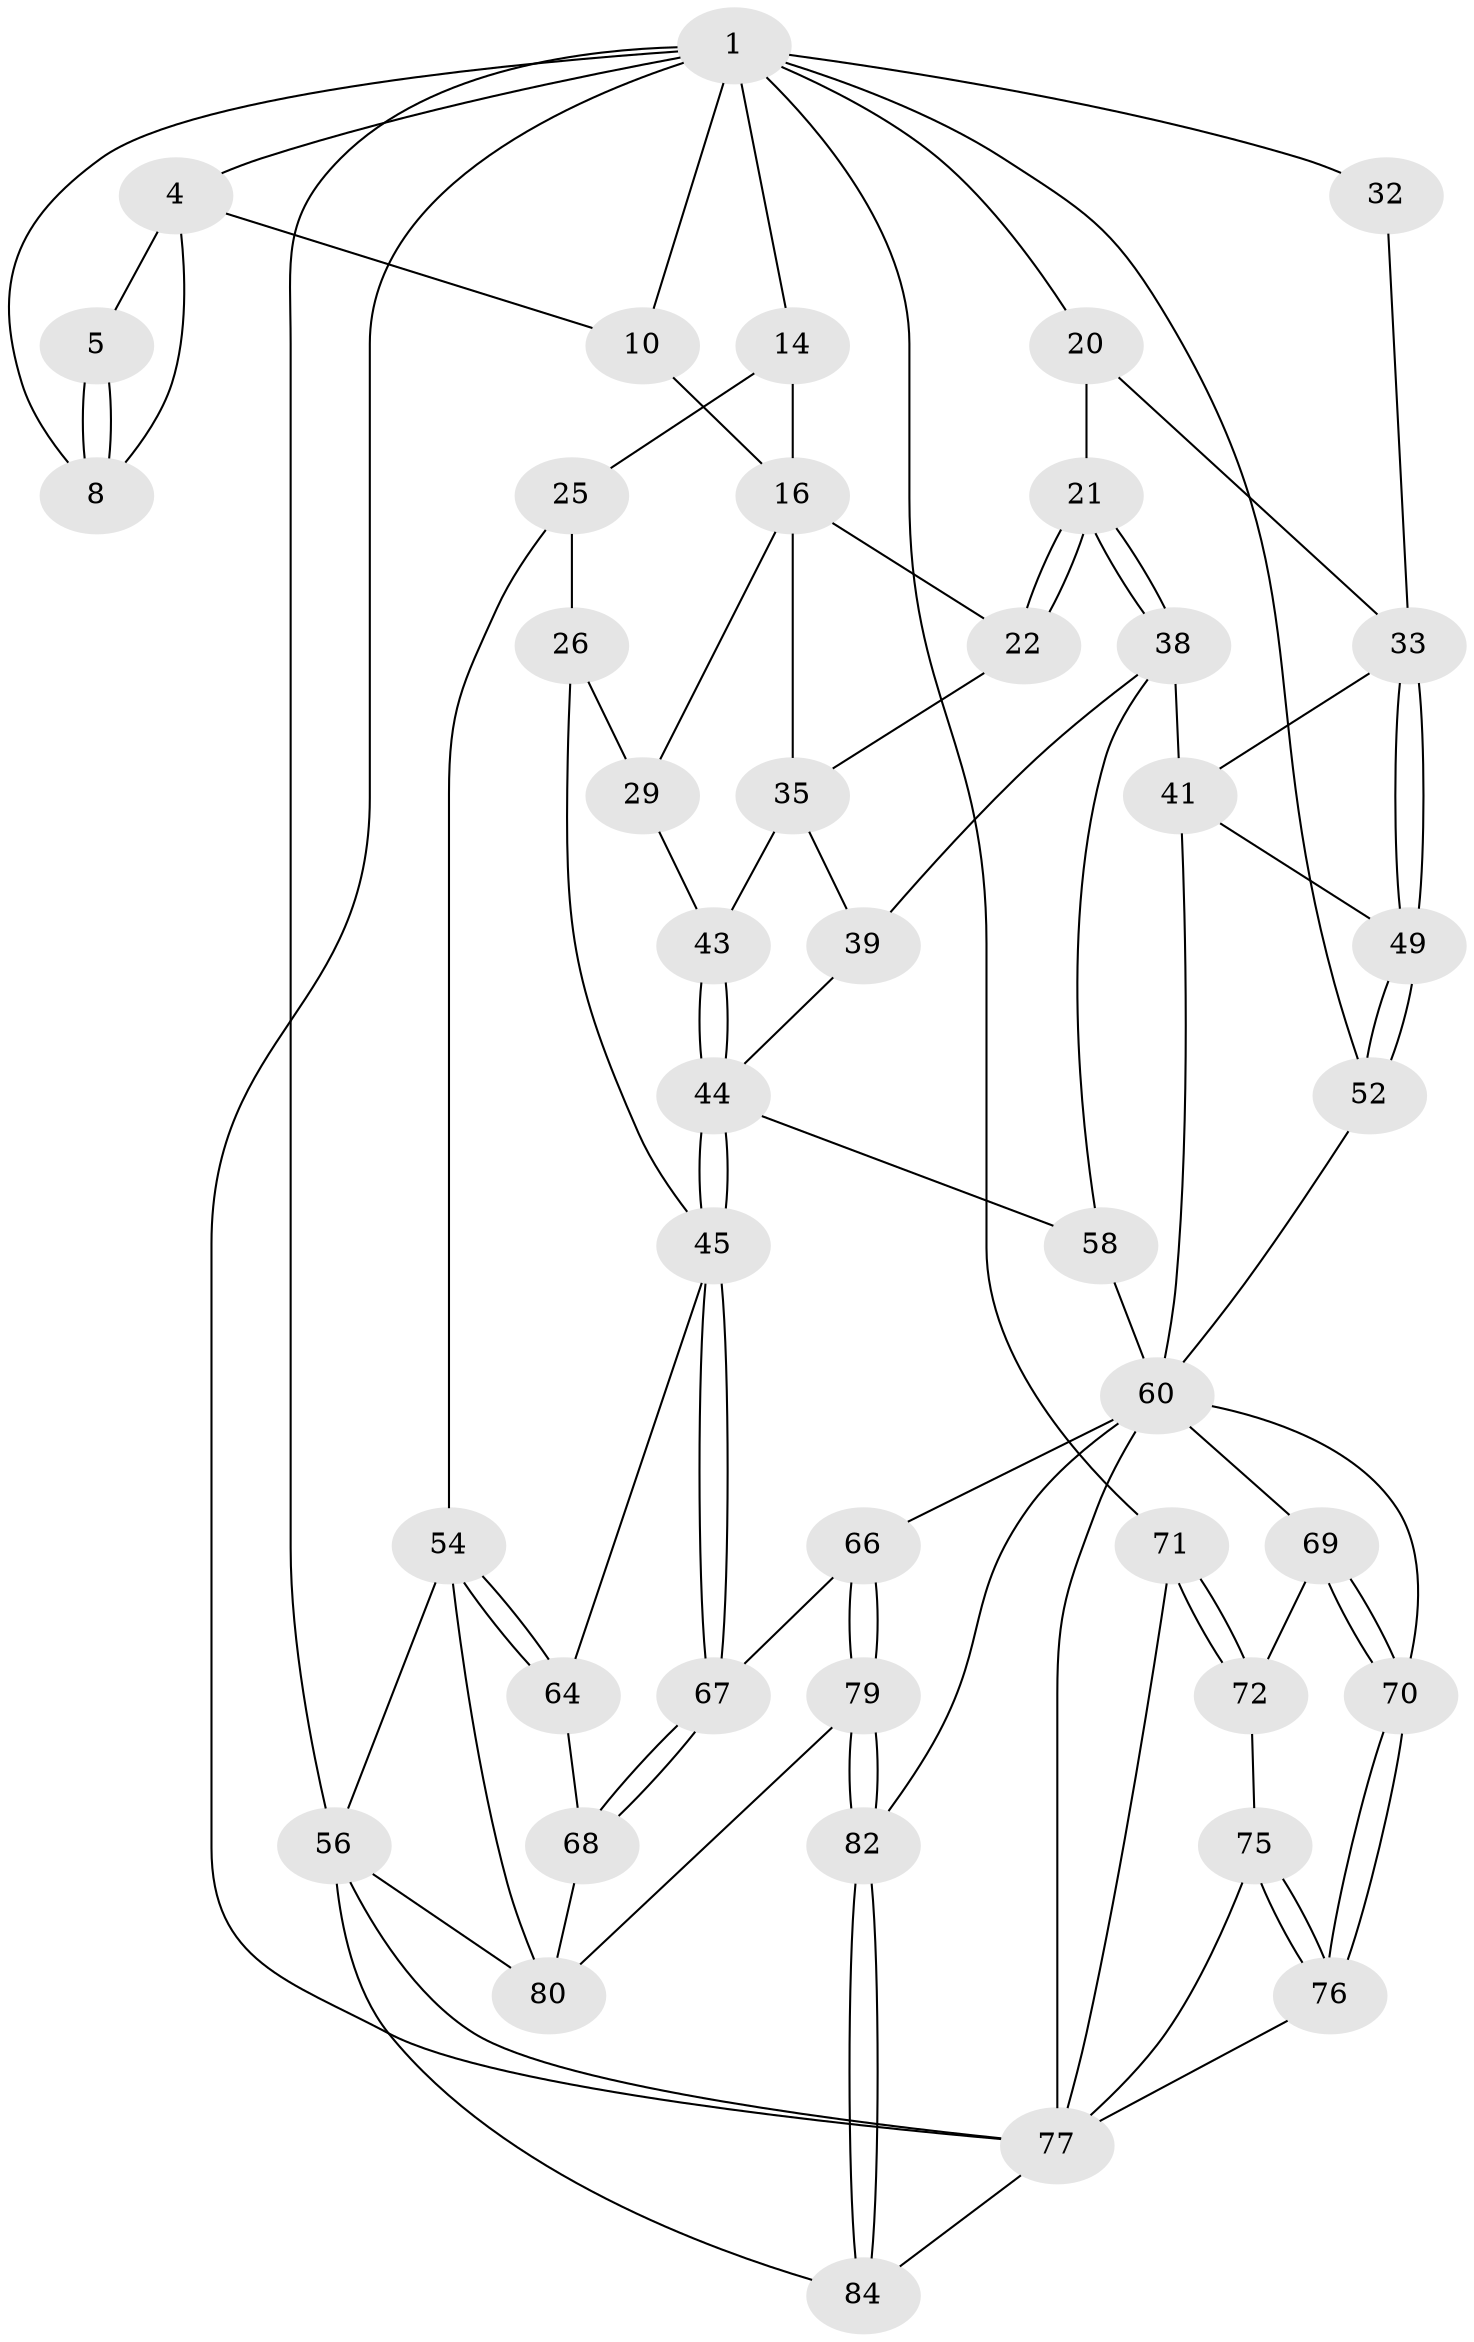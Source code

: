 // original degree distribution, {3: 0.034482758620689655, 6: 0.1724137931034483, 5: 0.6091954022988506, 4: 0.1839080459770115}
// Generated by graph-tools (version 1.1) at 2025/28/03/15/25 16:28:05]
// undirected, 43 vertices, 95 edges
graph export_dot {
graph [start="1"]
  node [color=gray90,style=filled];
  1 [pos="+0.7950842493469887+0",super="+6+2+37"];
  4 [pos="+0.6388580502959544+0",super="+9"];
  5 [pos="+0.7240162005597233+0"];
  8 [pos="+0.7415477173087642+0.06137027881909103"];
  10 [pos="+0.6762161988761809+0.11012287725263041",super="+13+11"];
  14 [pos="+0+0",super="+15"];
  16 [pos="+0.23153360096507355+0.14102837028369564",super="+27+17"];
  20 [pos="+0.5804209222822995+0.3036354259636576"];
  21 [pos="+0.5459081629364944+0.29244788106230746"];
  22 [pos="+0.481799491228415+0.24483008478485993",super="+23"];
  25 [pos="+0+0.10222879998567007",super="+48"];
  26 [pos="+0.09811817337042948+0.20719049880985582",super="+30"];
  29 [pos="+0.12775368534857404+0.3508706508059887"];
  32 [pos="+0.9347628264594655+0.23956700232571645"];
  33 [pos="+0.7684198356052389+0.4138824728348237",super="+34"];
  35 [pos="+0.24785351142984885+0.3316210658523157",super="+36"];
  38 [pos="+0.4474337825397379+0.43553618657164955",super="+42"];
  39 [pos="+0.3414818379340326+0.4612642492620499"];
  41 [pos="+0.5807001077252096+0.47238967444211205",super="+50"];
  43 [pos="+0.15185532130548116+0.3696800176183942"];
  44 [pos="+0.26901702548269557+0.5587418069723651",super="+53"];
  45 [pos="+0.17117545524458797+0.599615986435577",super="+46"];
  49 [pos="+0.7918084546978629+0.5381148760347019"];
  52 [pos="+0.8457675140278927+0.5957094420337208"];
  54 [pos="+0+0.7935412694854451",super="+55"];
  56 [pos="+0+1",super="+86"];
  58 [pos="+0.4428504613158061+0.6650846222427087"];
  60 [pos="+0.6301811961892476+0.644247028074054",super="+63+61"];
  64 [pos="+0.027998954427326982+0.7256584310827845"];
  66 [pos="+0.3602507563249517+0.781845397885724"];
  67 [pos="+0.3003556799345507+0.7898266911388225"];
  68 [pos="+0.22039217036828893+0.829122500509295"];
  69 [pos="+0.681344394473887+0.7422144402159618"];
  70 [pos="+0.5737823999480515+0.7721825359786676"];
  71 [pos="+1+0.8118097657411201"];
  72 [pos="+1+0.8156329652247224",super="+74+73"];
  75 [pos="+0.6572441675294214+0.9147778706408811"];
  76 [pos="+0.5845907235722984+0.8308860885037209"];
  77 [pos="+0.49937621174679714+0.8724947102437305",super="+83"];
  79 [pos="+0.3149298956278705+0.923889448781574"];
  80 [pos="+0.23250890602958219+0.9076182812633187",super="+81"];
  82 [pos="+0.42414561235094855+1"];
  84 [pos="+0.4474375005759478+1"];
  1 -- 32 [weight=2];
  1 -- 20;
  1 -- 8;
  1 -- 4;
  1 -- 56;
  1 -- 14;
  1 -- 10 [weight=2];
  1 -- 52;
  1 -- 71;
  1 -- 77;
  4 -- 5;
  4 -- 8;
  4 -- 10;
  5 -- 8;
  5 -- 8;
  10 -- 16;
  14 -- 25;
  14 -- 16;
  16 -- 35 [weight=2];
  16 -- 29;
  16 -- 22 [weight=2];
  20 -- 21;
  20 -- 33;
  21 -- 22;
  21 -- 22;
  21 -- 38;
  21 -- 38;
  22 -- 35;
  25 -- 26 [weight=2];
  25 -- 54;
  26 -- 29;
  26 -- 45;
  29 -- 43;
  32 -- 33;
  33 -- 49;
  33 -- 49;
  33 -- 41;
  35 -- 43;
  35 -- 39;
  38 -- 39;
  38 -- 41 [weight=2];
  38 -- 58;
  39 -- 44;
  41 -- 60;
  41 -- 49;
  43 -- 44;
  43 -- 44;
  44 -- 45;
  44 -- 45;
  44 -- 58;
  45 -- 67;
  45 -- 67;
  45 -- 64;
  49 -- 52;
  49 -- 52;
  52 -- 60;
  54 -- 64;
  54 -- 64;
  54 -- 56;
  54 -- 80;
  56 -- 77;
  56 -- 80;
  56 -- 84;
  58 -- 60;
  60 -- 69;
  60 -- 66;
  60 -- 82;
  60 -- 70;
  60 -- 77;
  64 -- 68;
  66 -- 67;
  66 -- 79;
  66 -- 79;
  67 -- 68;
  67 -- 68;
  68 -- 80;
  69 -- 70;
  69 -- 70;
  69 -- 72;
  70 -- 76;
  70 -- 76;
  71 -- 72;
  71 -- 72;
  71 -- 77;
  72 -- 75;
  75 -- 76;
  75 -- 76;
  75 -- 77;
  76 -- 77;
  77 -- 84;
  79 -- 80;
  79 -- 82;
  79 -- 82;
  82 -- 84;
  82 -- 84;
}

